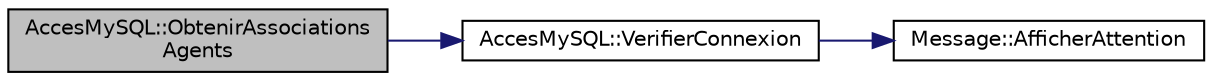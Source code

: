 digraph "AccesMySQL::ObtenirAssociationsAgents"
{
 // LATEX_PDF_SIZE
  edge [fontname="Helvetica",fontsize="10",labelfontname="Helvetica",labelfontsize="10"];
  node [fontname="Helvetica",fontsize="10",shape=record];
  rankdir="LR";
  Node1 [label="AccesMySQL::ObtenirAssociations\lAgents",height=0.2,width=0.4,color="black", fillcolor="grey75", style="filled", fontcolor="black",tooltip=" "];
  Node1 -> Node2 [color="midnightblue",fontsize="10",style="solid"];
  Node2 [label="AccesMySQL::VerifierConnexion",height=0.2,width=0.4,color="black", fillcolor="white", style="filled",URL="$class_acces_my_s_q_l.html#ae2b42d87939b253b3cccb1a69b49cc51",tooltip=" "];
  Node2 -> Node3 [color="midnightblue",fontsize="10",style="solid"];
  Node3 [label="Message::AfficherAttention",height=0.2,width=0.4,color="black", fillcolor="white", style="filled",URL="$class_message.html#ac86f47b97c03cd86df0f23a28ea8a0a9",tooltip="Message::AfficherAttention Permet d'afficher l'information passé en paramètre dans un popup avec une ..."];
}
